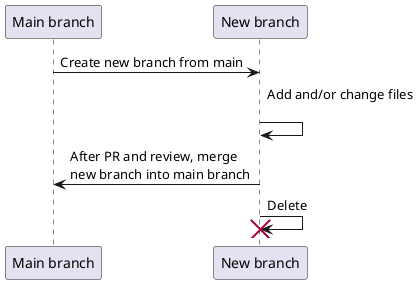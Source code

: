 @startuml branching-simple

"Main branch" -> "New branch": Create new branch from main
"New branch" -> "New branch": Add and/or change files\n
"New branch" -> "Main branch": After PR and review, merge\nnew branch into main branch
"New branch" -> "New branch" !! : Delete


@enduml